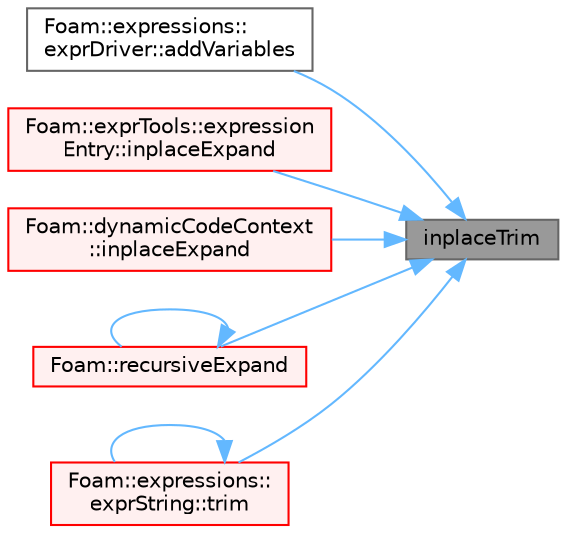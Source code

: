 digraph "inplaceTrim"
{
 // LATEX_PDF_SIZE
  bgcolor="transparent";
  edge [fontname=Helvetica,fontsize=10,labelfontname=Helvetica,labelfontsize=10];
  node [fontname=Helvetica,fontsize=10,shape=box,height=0.2,width=0.4];
  rankdir="RL";
  Node1 [id="Node000001",label="inplaceTrim",height=0.2,width=0.4,color="gray40", fillcolor="grey60", style="filled", fontcolor="black",tooltip=" "];
  Node1 -> Node2 [id="edge1_Node000001_Node000002",dir="back",color="steelblue1",style="solid",tooltip=" "];
  Node2 [id="Node000002",label="Foam::expressions::\lexprDriver::addVariables",height=0.2,width=0.4,color="grey40", fillcolor="white", style="filled",URL="$classFoam_1_1expressions_1_1exprDriver.html#a2ce156360fd625649548e8d0217e9d99",tooltip=" "];
  Node1 -> Node3 [id="edge2_Node000001_Node000003",dir="back",color="steelblue1",style="solid",tooltip=" "];
  Node3 [id="Node000003",label="Foam::exprTools::expression\lEntry::inplaceExpand",height=0.2,width=0.4,color="red", fillcolor="#FFF0F0", style="filled",URL="$classFoam_1_1exprTools_1_1expressionEntry.html#abd65c768f2b46b000ecab0b81b324586",tooltip=" "];
  Node1 -> Node6 [id="edge3_Node000001_Node000006",dir="back",color="steelblue1",style="solid",tooltip=" "];
  Node6 [id="Node000006",label="Foam::dynamicCodeContext\l::inplaceExpand",height=0.2,width=0.4,color="red", fillcolor="#FFF0F0", style="filled",URL="$classFoam_1_1dynamicCodeContext.html#a75f67d820b39b118613bd98cccecf25b",tooltip=" "];
  Node1 -> Node8 [id="edge4_Node000001_Node000008",dir="back",color="steelblue1",style="solid",tooltip=" "];
  Node8 [id="Node000008",label="Foam::recursiveExpand",height=0.2,width=0.4,color="red", fillcolor="#FFF0F0", style="filled",URL="$namespaceFoam.html#a64bdda13a3d988cb05764fb2e8fc8927",tooltip=" "];
  Node8 -> Node8 [id="edge5_Node000008_Node000008",dir="back",color="steelblue1",style="solid",tooltip=" "];
  Node1 -> Node13 [id="edge6_Node000001_Node000013",dir="back",color="steelblue1",style="solid",tooltip=" "];
  Node13 [id="Node000013",label="Foam::expressions::\lexprString::trim",height=0.2,width=0.4,color="red", fillcolor="#FFF0F0", style="filled",URL="$classFoam_1_1expressions_1_1exprString.html#a268ae12a22c9f97b84833e4c39fb2278",tooltip=" "];
  Node13 -> Node13 [id="edge7_Node000013_Node000013",dir="back",color="steelblue1",style="solid",tooltip=" "];
}

